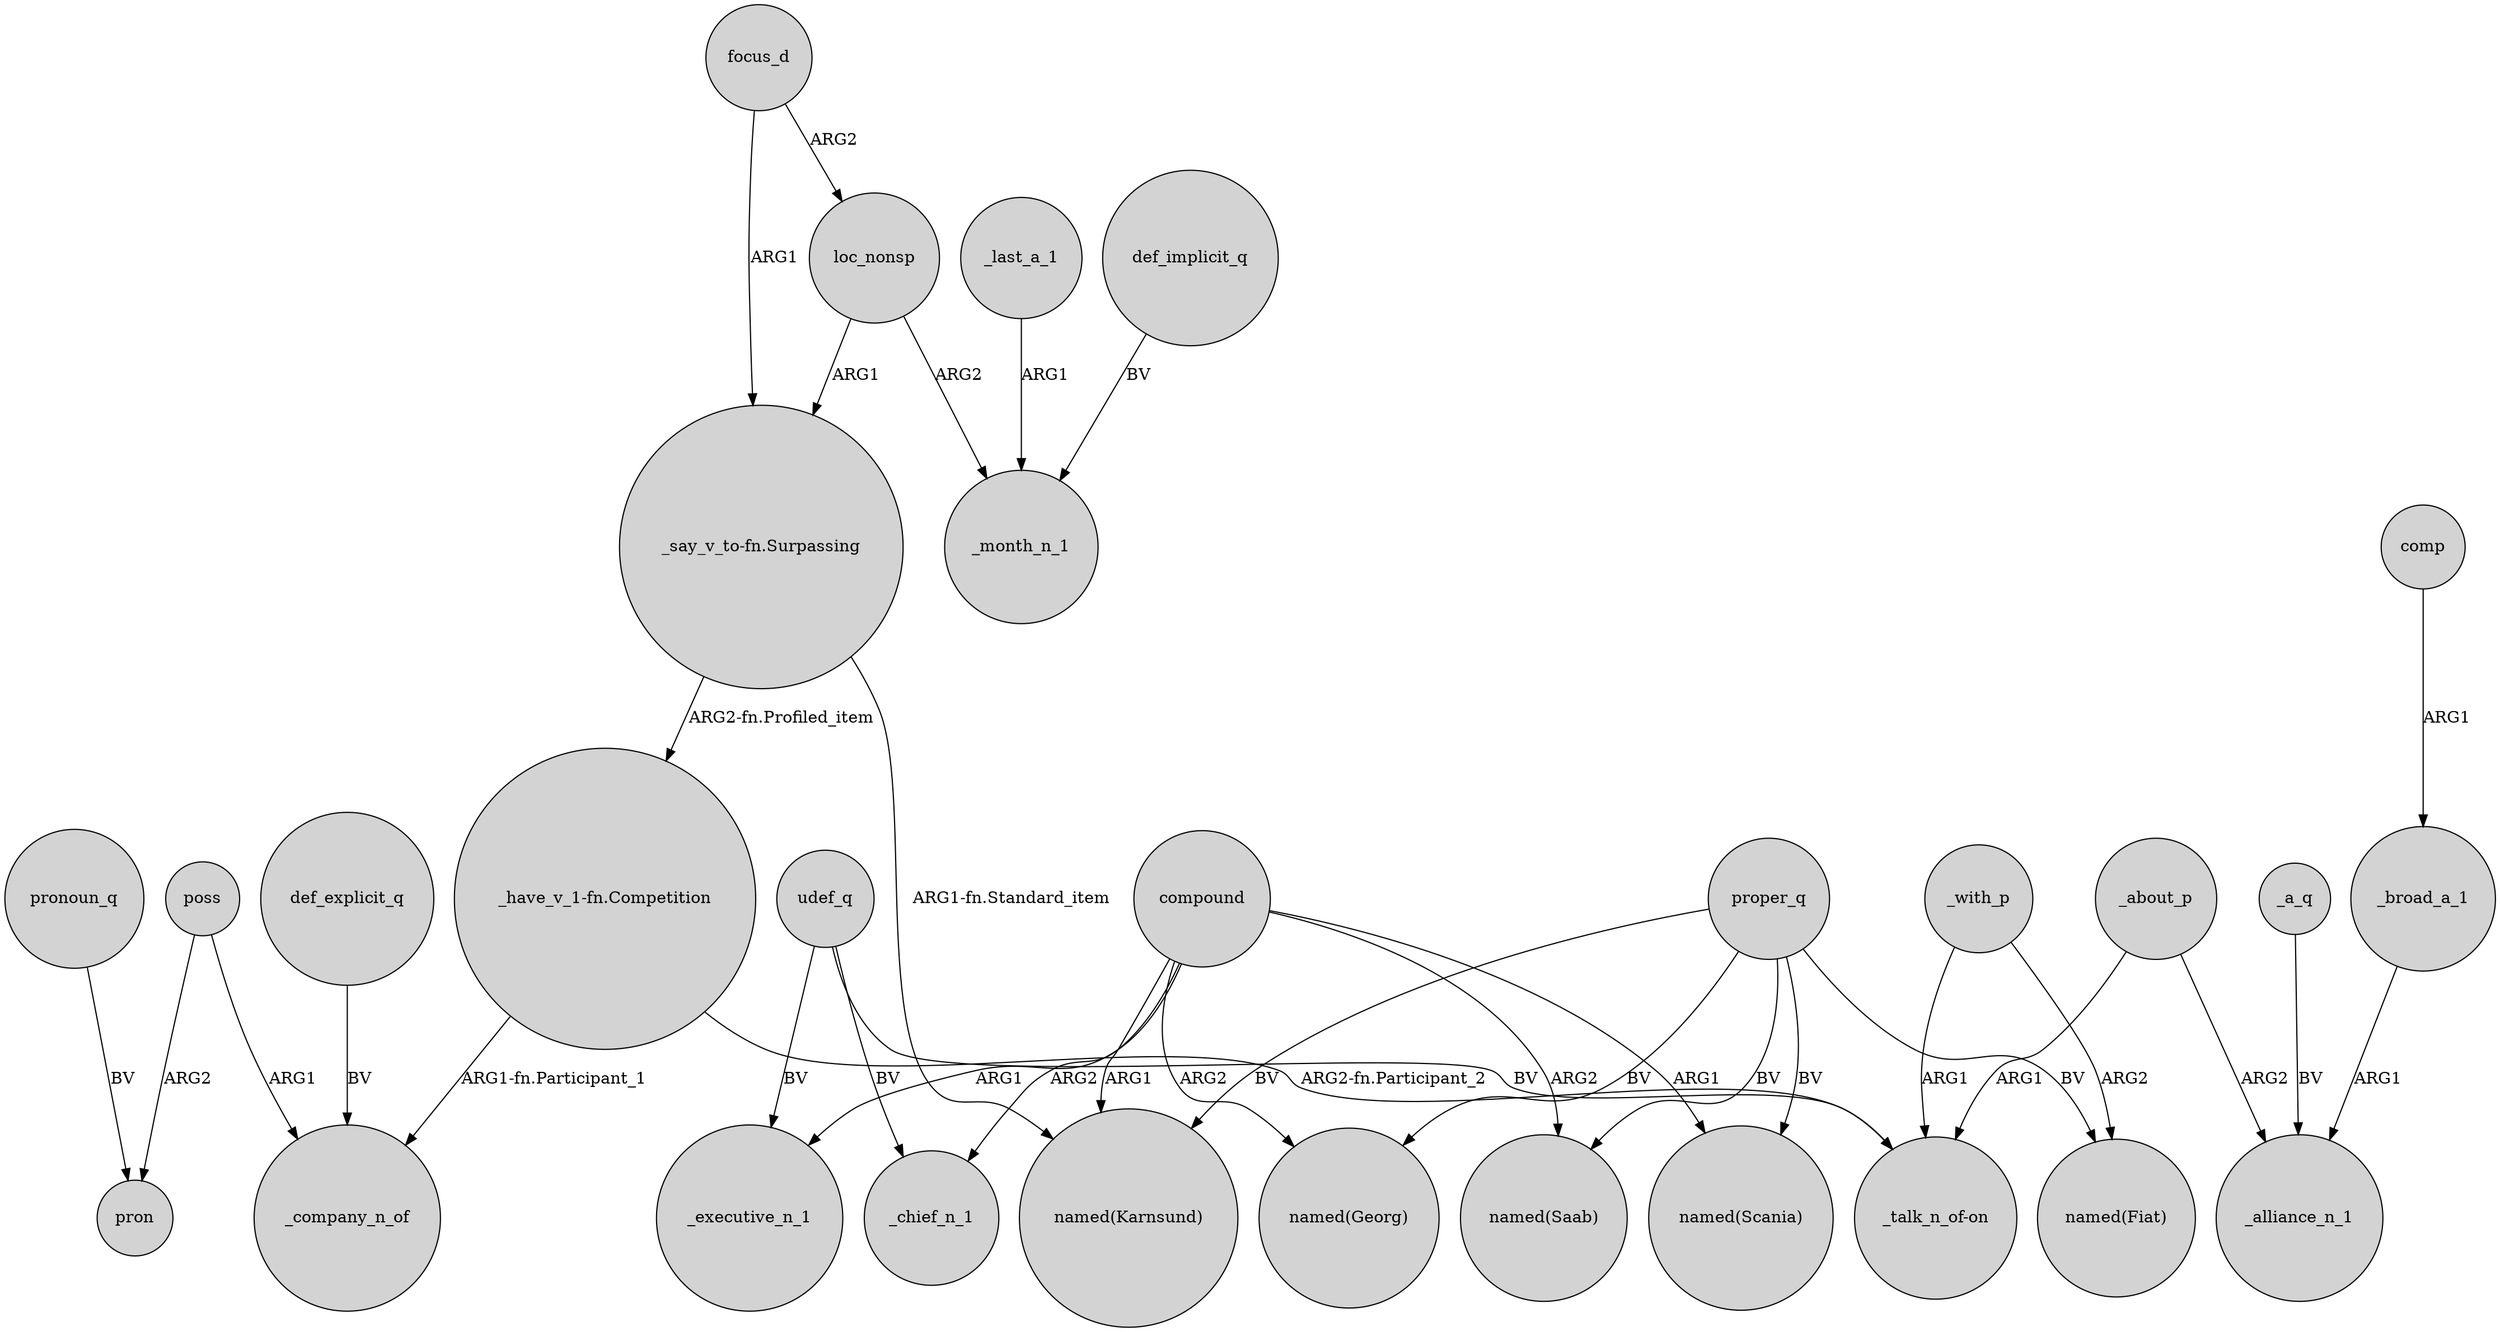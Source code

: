 digraph {
	node [shape=circle style=filled]
	udef_q -> "_talk_n_of-on" [label=BV]
	def_implicit_q -> _month_n_1 [label=BV]
	compound -> _chief_n_1 [label=ARG2]
	_last_a_1 -> _month_n_1 [label=ARG1]
	_a_q -> _alliance_n_1 [label=BV]
	compound -> "named(Saab)" [label=ARG2]
	"_have_v_1-fn.Competition" -> "_talk_n_of-on" [label="ARG2-fn.Participant_2"]
	udef_q -> _chief_n_1 [label=BV]
	"_say_v_to-fn.Surpassing" -> "_have_v_1-fn.Competition" [label="ARG2-fn.Profiled_item"]
	focus_d -> loc_nonsp [label=ARG2]
	proper_q -> "named(Georg)" [label=BV]
	compound -> "named(Georg)" [label=ARG2]
	loc_nonsp -> _month_n_1 [label=ARG2]
	proper_q -> "named(Karnsund)" [label=BV]
	pronoun_q -> pron [label=BV]
	_broad_a_1 -> _alliance_n_1 [label=ARG1]
	compound -> "named(Karnsund)" [label=ARG1]
	poss -> pron [label=ARG2]
	udef_q -> _executive_n_1 [label=BV]
	"_say_v_to-fn.Surpassing" -> "named(Karnsund)" [label="ARG1-fn.Standard_item"]
	proper_q -> "named(Scania)" [label=BV]
	proper_q -> "named(Saab)" [label=BV]
	_about_p -> _alliance_n_1 [label=ARG2]
	compound -> _executive_n_1 [label=ARG1]
	proper_q -> "named(Fiat)" [label=BV]
	"_have_v_1-fn.Competition" -> _company_n_of [label="ARG1-fn.Participant_1"]
	compound -> "named(Scania)" [label=ARG1]
	_with_p -> "named(Fiat)" [label=ARG2]
	focus_d -> "_say_v_to-fn.Surpassing" [label=ARG1]
	comp -> _broad_a_1 [label=ARG1]
	poss -> _company_n_of [label=ARG1]
	def_explicit_q -> _company_n_of [label=BV]
	_with_p -> "_talk_n_of-on" [label=ARG1]
	loc_nonsp -> "_say_v_to-fn.Surpassing" [label=ARG1]
	_about_p -> "_talk_n_of-on" [label=ARG1]
}
